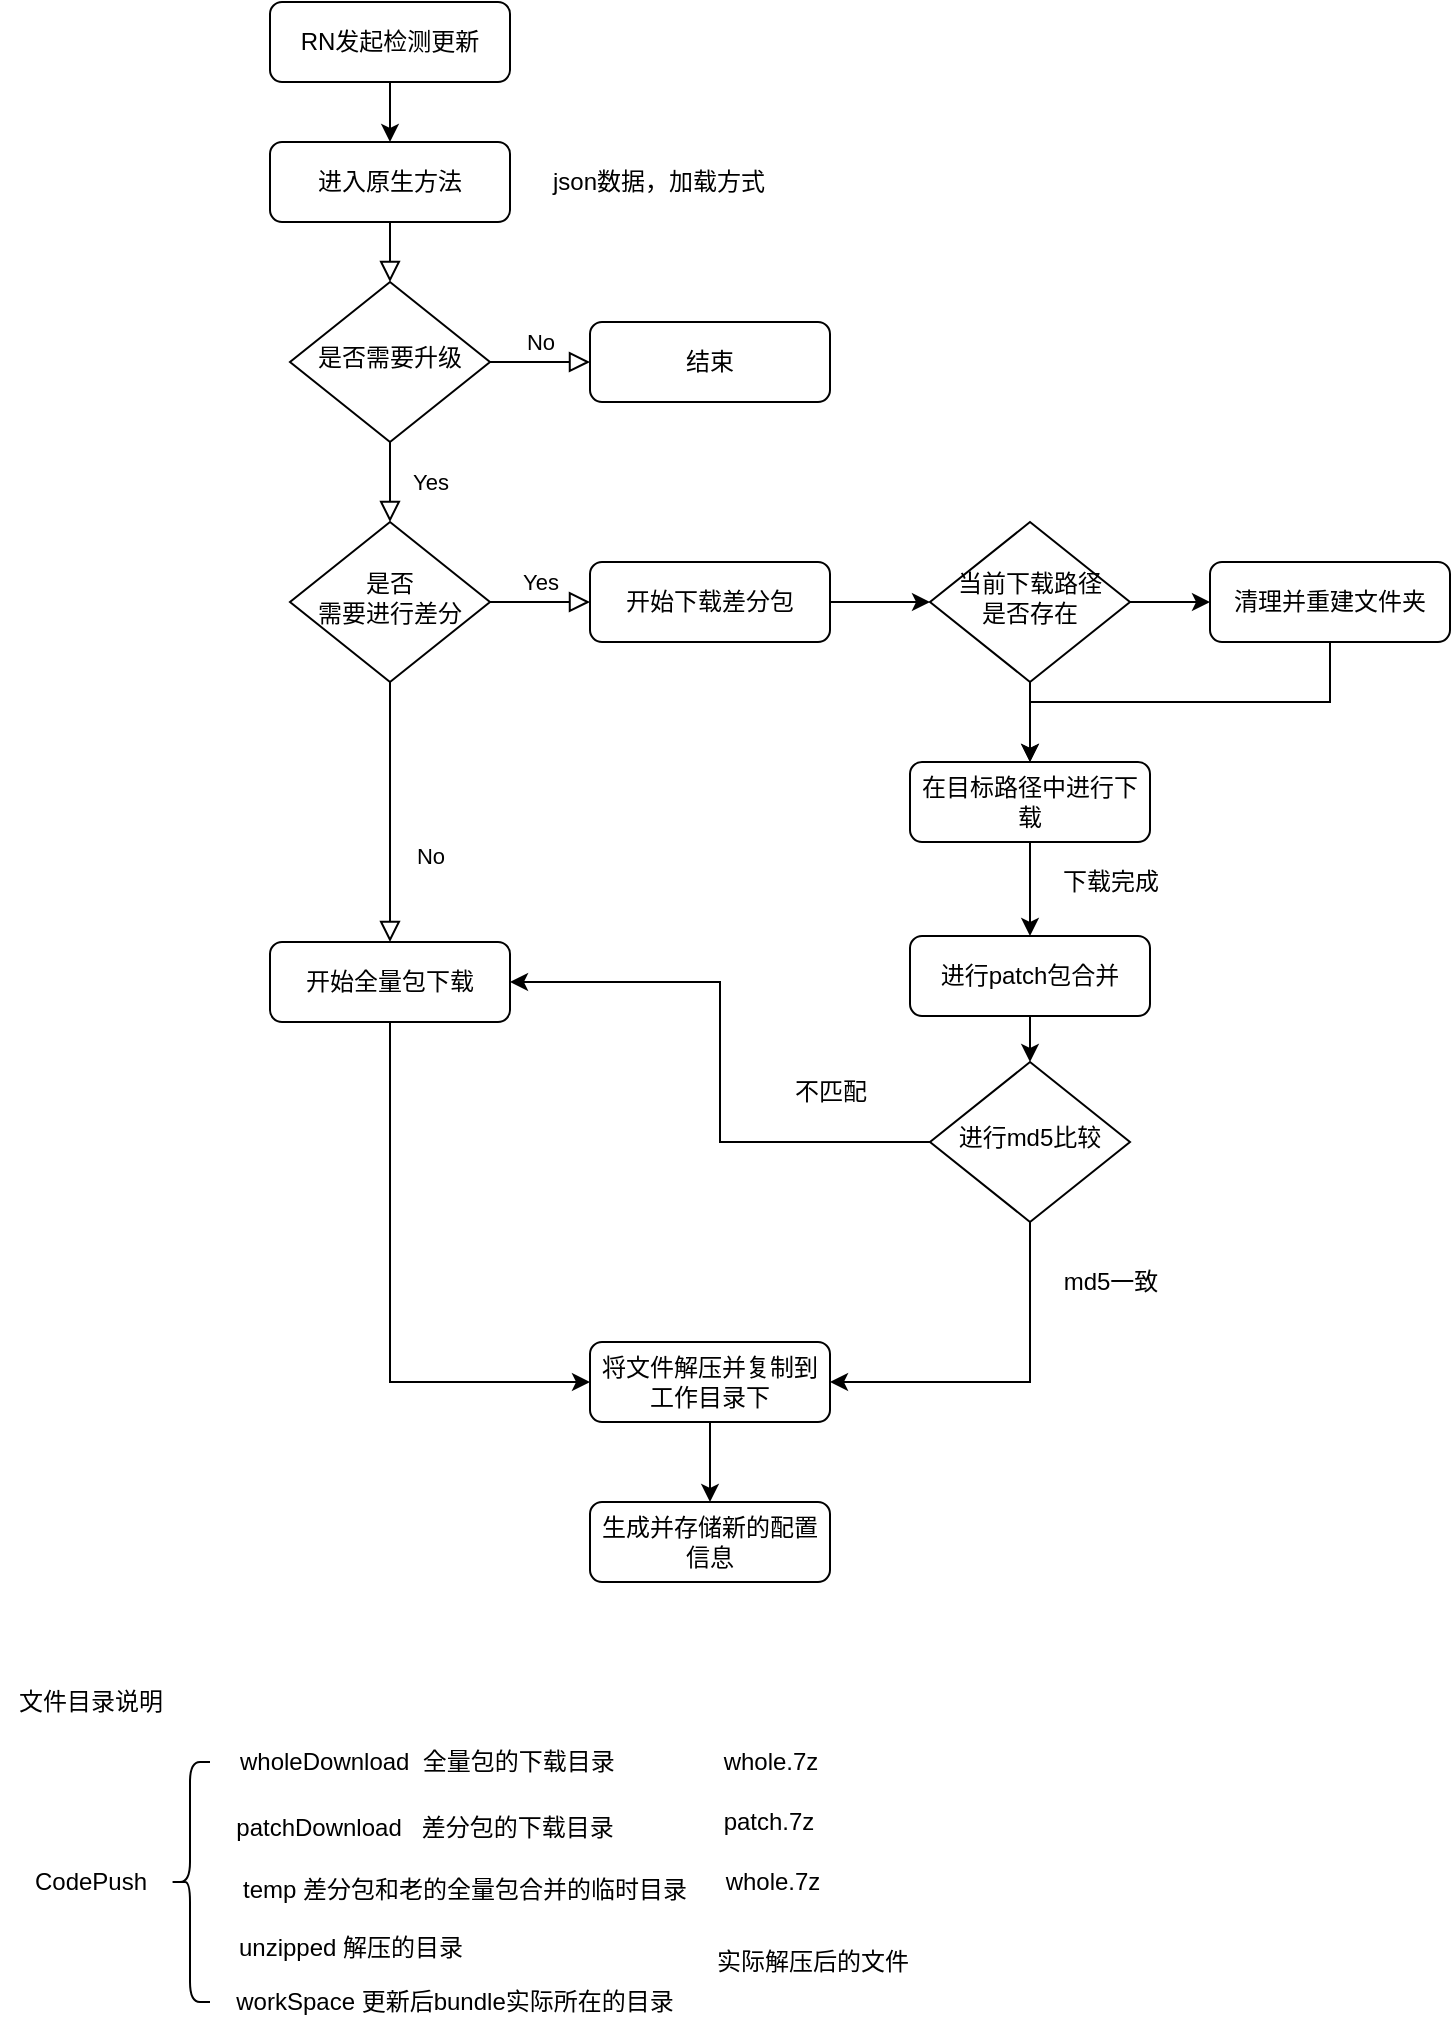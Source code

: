 <mxfile version="15.6.8" type="github" pages="2">
  <diagram id="C5RBs43oDa-KdzZeNtuy" name="Page-1">
    <mxGraphModel dx="1426" dy="746" grid="1" gridSize="10" guides="1" tooltips="1" connect="1" arrows="1" fold="1" page="1" pageScale="1" pageWidth="827" pageHeight="1169" math="0" shadow="0">
      <root>
        <mxCell id="WIyWlLk6GJQsqaUBKTNV-0" />
        <mxCell id="WIyWlLk6GJQsqaUBKTNV-1" parent="WIyWlLk6GJQsqaUBKTNV-0" />
        <mxCell id="WIyWlLk6GJQsqaUBKTNV-2" value="" style="rounded=0;html=1;jettySize=auto;orthogonalLoop=1;fontSize=11;endArrow=block;endFill=0;endSize=8;strokeWidth=1;shadow=0;labelBackgroundColor=none;edgeStyle=orthogonalEdgeStyle;" parent="WIyWlLk6GJQsqaUBKTNV-1" source="WIyWlLk6GJQsqaUBKTNV-3" target="WIyWlLk6GJQsqaUBKTNV-6" edge="1">
          <mxGeometry relative="1" as="geometry" />
        </mxCell>
        <mxCell id="WIyWlLk6GJQsqaUBKTNV-3" value="进入原生方法" style="rounded=1;whiteSpace=wrap;html=1;fontSize=12;glass=0;strokeWidth=1;shadow=0;" parent="WIyWlLk6GJQsqaUBKTNV-1" vertex="1">
          <mxGeometry x="160" y="100" width="120" height="40" as="geometry" />
        </mxCell>
        <mxCell id="WIyWlLk6GJQsqaUBKTNV-4" value="Yes" style="rounded=0;html=1;jettySize=auto;orthogonalLoop=1;fontSize=11;endArrow=block;endFill=0;endSize=8;strokeWidth=1;shadow=0;labelBackgroundColor=none;edgeStyle=orthogonalEdgeStyle;" parent="WIyWlLk6GJQsqaUBKTNV-1" source="WIyWlLk6GJQsqaUBKTNV-6" target="WIyWlLk6GJQsqaUBKTNV-10" edge="1">
          <mxGeometry y="20" relative="1" as="geometry">
            <mxPoint as="offset" />
          </mxGeometry>
        </mxCell>
        <mxCell id="WIyWlLk6GJQsqaUBKTNV-5" value="No" style="edgeStyle=orthogonalEdgeStyle;rounded=0;html=1;jettySize=auto;orthogonalLoop=1;fontSize=11;endArrow=block;endFill=0;endSize=8;strokeWidth=1;shadow=0;labelBackgroundColor=none;" parent="WIyWlLk6GJQsqaUBKTNV-1" source="WIyWlLk6GJQsqaUBKTNV-6" target="WIyWlLk6GJQsqaUBKTNV-7" edge="1">
          <mxGeometry y="10" relative="1" as="geometry">
            <mxPoint as="offset" />
          </mxGeometry>
        </mxCell>
        <mxCell id="WIyWlLk6GJQsqaUBKTNV-6" value="是否需要升级" style="rhombus;whiteSpace=wrap;html=1;shadow=0;fontFamily=Helvetica;fontSize=12;align=center;strokeWidth=1;spacing=6;spacingTop=-4;" parent="WIyWlLk6GJQsqaUBKTNV-1" vertex="1">
          <mxGeometry x="170" y="170" width="100" height="80" as="geometry" />
        </mxCell>
        <mxCell id="WIyWlLk6GJQsqaUBKTNV-7" value="结束" style="rounded=1;whiteSpace=wrap;html=1;fontSize=12;glass=0;strokeWidth=1;shadow=0;" parent="WIyWlLk6GJQsqaUBKTNV-1" vertex="1">
          <mxGeometry x="320" y="190" width="120" height="40" as="geometry" />
        </mxCell>
        <mxCell id="WIyWlLk6GJQsqaUBKTNV-8" value="No" style="rounded=0;html=1;jettySize=auto;orthogonalLoop=1;fontSize=11;endArrow=block;endFill=0;endSize=8;strokeWidth=1;shadow=0;labelBackgroundColor=none;edgeStyle=orthogonalEdgeStyle;" parent="WIyWlLk6GJQsqaUBKTNV-1" source="WIyWlLk6GJQsqaUBKTNV-10" target="WIyWlLk6GJQsqaUBKTNV-11" edge="1">
          <mxGeometry x="0.333" y="20" relative="1" as="geometry">
            <mxPoint as="offset" />
          </mxGeometry>
        </mxCell>
        <mxCell id="WIyWlLk6GJQsqaUBKTNV-9" value="Yes" style="edgeStyle=orthogonalEdgeStyle;rounded=0;html=1;jettySize=auto;orthogonalLoop=1;fontSize=11;endArrow=block;endFill=0;endSize=8;strokeWidth=1;shadow=0;labelBackgroundColor=none;" parent="WIyWlLk6GJQsqaUBKTNV-1" source="WIyWlLk6GJQsqaUBKTNV-10" target="WIyWlLk6GJQsqaUBKTNV-12" edge="1">
          <mxGeometry y="10" relative="1" as="geometry">
            <mxPoint as="offset" />
          </mxGeometry>
        </mxCell>
        <mxCell id="WIyWlLk6GJQsqaUBKTNV-10" value="是否&lt;br&gt;需要进行差分" style="rhombus;whiteSpace=wrap;html=1;shadow=0;fontFamily=Helvetica;fontSize=12;align=center;strokeWidth=1;spacing=6;spacingTop=-4;" parent="WIyWlLk6GJQsqaUBKTNV-1" vertex="1">
          <mxGeometry x="170" y="290" width="100" height="80" as="geometry" />
        </mxCell>
        <mxCell id="rElpOWa6F_HKRSrrGDhD-23" style="edgeStyle=orthogonalEdgeStyle;rounded=0;orthogonalLoop=1;jettySize=auto;html=1;exitX=0.5;exitY=1;exitDx=0;exitDy=0;entryX=0;entryY=0.5;entryDx=0;entryDy=0;" parent="WIyWlLk6GJQsqaUBKTNV-1" source="WIyWlLk6GJQsqaUBKTNV-11" target="rElpOWa6F_HKRSrrGDhD-19" edge="1">
          <mxGeometry relative="1" as="geometry" />
        </mxCell>
        <mxCell id="WIyWlLk6GJQsqaUBKTNV-11" value="开始全量包下载" style="rounded=1;whiteSpace=wrap;html=1;fontSize=12;glass=0;strokeWidth=1;shadow=0;" parent="WIyWlLk6GJQsqaUBKTNV-1" vertex="1">
          <mxGeometry x="160" y="500" width="120" height="40" as="geometry" />
        </mxCell>
        <mxCell id="rElpOWa6F_HKRSrrGDhD-9" style="edgeStyle=orthogonalEdgeStyle;rounded=0;orthogonalLoop=1;jettySize=auto;html=1;exitX=1;exitY=0.5;exitDx=0;exitDy=0;entryX=0;entryY=0.5;entryDx=0;entryDy=0;" parent="WIyWlLk6GJQsqaUBKTNV-1" source="WIyWlLk6GJQsqaUBKTNV-12" target="rElpOWa6F_HKRSrrGDhD-8" edge="1">
          <mxGeometry relative="1" as="geometry" />
        </mxCell>
        <mxCell id="WIyWlLk6GJQsqaUBKTNV-12" value="开始下载差分包" style="rounded=1;whiteSpace=wrap;html=1;fontSize=12;glass=0;strokeWidth=1;shadow=0;" parent="WIyWlLk6GJQsqaUBKTNV-1" vertex="1">
          <mxGeometry x="320" y="310" width="120" height="40" as="geometry" />
        </mxCell>
        <mxCell id="rElpOWa6F_HKRSrrGDhD-3" style="edgeStyle=orthogonalEdgeStyle;rounded=0;orthogonalLoop=1;jettySize=auto;html=1;exitX=0.5;exitY=1;exitDx=0;exitDy=0;entryX=0.5;entryY=0;entryDx=0;entryDy=0;" parent="WIyWlLk6GJQsqaUBKTNV-1" source="rElpOWa6F_HKRSrrGDhD-0" target="WIyWlLk6GJQsqaUBKTNV-3" edge="1">
          <mxGeometry relative="1" as="geometry" />
        </mxCell>
        <mxCell id="rElpOWa6F_HKRSrrGDhD-0" value="RN发起检测更新" style="rounded=1;whiteSpace=wrap;html=1;fontSize=12;glass=0;strokeWidth=1;shadow=0;" parent="WIyWlLk6GJQsqaUBKTNV-1" vertex="1">
          <mxGeometry x="160" y="30" width="120" height="40" as="geometry" />
        </mxCell>
        <mxCell id="rElpOWa6F_HKRSrrGDhD-4" value="json数据，加载方式" style="text;html=1;align=center;verticalAlign=middle;resizable=0;points=[];autosize=1;strokeColor=none;fillColor=none;" parent="WIyWlLk6GJQsqaUBKTNV-1" vertex="1">
          <mxGeometry x="294" y="110" width="120" height="20" as="geometry" />
        </mxCell>
        <mxCell id="rElpOWa6F_HKRSrrGDhD-11" style="edgeStyle=orthogonalEdgeStyle;rounded=0;orthogonalLoop=1;jettySize=auto;html=1;exitX=0.5;exitY=1;exitDx=0;exitDy=0;" parent="WIyWlLk6GJQsqaUBKTNV-1" source="rElpOWa6F_HKRSrrGDhD-5" target="rElpOWa6F_HKRSrrGDhD-7" edge="1">
          <mxGeometry relative="1" as="geometry" />
        </mxCell>
        <mxCell id="rElpOWa6F_HKRSrrGDhD-5" value="清理并重建文件夹" style="rounded=1;whiteSpace=wrap;html=1;fontSize=12;glass=0;strokeWidth=1;shadow=0;" parent="WIyWlLk6GJQsqaUBKTNV-1" vertex="1">
          <mxGeometry x="630" y="310" width="120" height="40" as="geometry" />
        </mxCell>
        <mxCell id="rElpOWa6F_HKRSrrGDhD-16" value="" style="edgeStyle=orthogonalEdgeStyle;rounded=0;orthogonalLoop=1;jettySize=auto;html=1;" parent="WIyWlLk6GJQsqaUBKTNV-1" source="rElpOWa6F_HKRSrrGDhD-6" target="rElpOWa6F_HKRSrrGDhD-15" edge="1">
          <mxGeometry relative="1" as="geometry" />
        </mxCell>
        <mxCell id="rElpOWa6F_HKRSrrGDhD-6" value="进行patch包合并" style="rounded=1;whiteSpace=wrap;html=1;fontSize=12;glass=0;strokeWidth=1;shadow=0;" parent="WIyWlLk6GJQsqaUBKTNV-1" vertex="1">
          <mxGeometry x="480" y="497" width="120" height="40" as="geometry" />
        </mxCell>
        <mxCell id="rElpOWa6F_HKRSrrGDhD-13" style="edgeStyle=orthogonalEdgeStyle;rounded=0;orthogonalLoop=1;jettySize=auto;html=1;exitX=0.5;exitY=1;exitDx=0;exitDy=0;entryX=0.5;entryY=0;entryDx=0;entryDy=0;" parent="WIyWlLk6GJQsqaUBKTNV-1" source="rElpOWa6F_HKRSrrGDhD-7" target="rElpOWa6F_HKRSrrGDhD-6" edge="1">
          <mxGeometry relative="1" as="geometry" />
        </mxCell>
        <mxCell id="rElpOWa6F_HKRSrrGDhD-7" value="在目标路径中进行下载" style="rounded=1;whiteSpace=wrap;html=1;fontSize=12;glass=0;strokeWidth=1;shadow=0;" parent="WIyWlLk6GJQsqaUBKTNV-1" vertex="1">
          <mxGeometry x="480" y="410" width="120" height="40" as="geometry" />
        </mxCell>
        <mxCell id="rElpOWa6F_HKRSrrGDhD-10" style="edgeStyle=orthogonalEdgeStyle;rounded=0;orthogonalLoop=1;jettySize=auto;html=1;exitX=1;exitY=0.5;exitDx=0;exitDy=0;entryX=0;entryY=0.5;entryDx=0;entryDy=0;" parent="WIyWlLk6GJQsqaUBKTNV-1" source="rElpOWa6F_HKRSrrGDhD-8" target="rElpOWa6F_HKRSrrGDhD-5" edge="1">
          <mxGeometry relative="1" as="geometry" />
        </mxCell>
        <mxCell id="rElpOWa6F_HKRSrrGDhD-12" style="edgeStyle=orthogonalEdgeStyle;rounded=0;orthogonalLoop=1;jettySize=auto;html=1;exitX=0.5;exitY=1;exitDx=0;exitDy=0;" parent="WIyWlLk6GJQsqaUBKTNV-1" source="rElpOWa6F_HKRSrrGDhD-8" target="rElpOWa6F_HKRSrrGDhD-7" edge="1">
          <mxGeometry relative="1" as="geometry" />
        </mxCell>
        <mxCell id="rElpOWa6F_HKRSrrGDhD-8" value="当前下载路径&lt;br&gt;是否存在" style="rhombus;whiteSpace=wrap;html=1;shadow=0;fontFamily=Helvetica;fontSize=12;align=center;strokeWidth=1;spacing=6;spacingTop=-4;" parent="WIyWlLk6GJQsqaUBKTNV-1" vertex="1">
          <mxGeometry x="490" y="290" width="100" height="80" as="geometry" />
        </mxCell>
        <mxCell id="rElpOWa6F_HKRSrrGDhD-14" value="下载完成" style="text;html=1;align=center;verticalAlign=middle;resizable=0;points=[];autosize=1;strokeColor=none;fillColor=none;" parent="WIyWlLk6GJQsqaUBKTNV-1" vertex="1">
          <mxGeometry x="550" y="460" width="60" height="20" as="geometry" />
        </mxCell>
        <mxCell id="rElpOWa6F_HKRSrrGDhD-17" style="edgeStyle=orthogonalEdgeStyle;rounded=0;orthogonalLoop=1;jettySize=auto;html=1;exitX=0;exitY=0.5;exitDx=0;exitDy=0;entryX=1;entryY=0.5;entryDx=0;entryDy=0;" parent="WIyWlLk6GJQsqaUBKTNV-1" source="rElpOWa6F_HKRSrrGDhD-15" target="WIyWlLk6GJQsqaUBKTNV-11" edge="1">
          <mxGeometry relative="1" as="geometry" />
        </mxCell>
        <mxCell id="rElpOWa6F_HKRSrrGDhD-20" style="edgeStyle=orthogonalEdgeStyle;rounded=0;orthogonalLoop=1;jettySize=auto;html=1;exitX=0.5;exitY=1;exitDx=0;exitDy=0;entryX=1;entryY=0.5;entryDx=0;entryDy=0;" parent="WIyWlLk6GJQsqaUBKTNV-1" source="rElpOWa6F_HKRSrrGDhD-15" target="rElpOWa6F_HKRSrrGDhD-19" edge="1">
          <mxGeometry relative="1" as="geometry" />
        </mxCell>
        <mxCell id="rElpOWa6F_HKRSrrGDhD-15" value="进行md5比较" style="rhombus;whiteSpace=wrap;html=1;shadow=0;fontFamily=Helvetica;fontSize=12;align=center;strokeWidth=1;spacing=6;spacingTop=-4;" parent="WIyWlLk6GJQsqaUBKTNV-1" vertex="1">
          <mxGeometry x="490" y="560" width="100" height="80" as="geometry" />
        </mxCell>
        <mxCell id="rElpOWa6F_HKRSrrGDhD-18" value="不匹配" style="text;html=1;align=center;verticalAlign=middle;resizable=0;points=[];autosize=1;strokeColor=none;fillColor=none;" parent="WIyWlLk6GJQsqaUBKTNV-1" vertex="1">
          <mxGeometry x="415" y="565" width="50" height="20" as="geometry" />
        </mxCell>
        <mxCell id="rElpOWa6F_HKRSrrGDhD-25" style="edgeStyle=orthogonalEdgeStyle;rounded=0;orthogonalLoop=1;jettySize=auto;html=1;exitX=0.5;exitY=1;exitDx=0;exitDy=0;entryX=0.5;entryY=0;entryDx=0;entryDy=0;" parent="WIyWlLk6GJQsqaUBKTNV-1" source="rElpOWa6F_HKRSrrGDhD-19" target="rElpOWa6F_HKRSrrGDhD-24" edge="1">
          <mxGeometry relative="1" as="geometry" />
        </mxCell>
        <mxCell id="rElpOWa6F_HKRSrrGDhD-19" value="将文件解压并复制到&lt;br&gt;工作目录下" style="rounded=1;whiteSpace=wrap;html=1;fontSize=12;glass=0;strokeWidth=1;shadow=0;" parent="WIyWlLk6GJQsqaUBKTNV-1" vertex="1">
          <mxGeometry x="320" y="700" width="120" height="40" as="geometry" />
        </mxCell>
        <mxCell id="rElpOWa6F_HKRSrrGDhD-21" value="md5一致" style="text;html=1;align=center;verticalAlign=middle;resizable=0;points=[];autosize=1;strokeColor=none;fillColor=none;" parent="WIyWlLk6GJQsqaUBKTNV-1" vertex="1">
          <mxGeometry x="550" y="660" width="60" height="20" as="geometry" />
        </mxCell>
        <mxCell id="rElpOWa6F_HKRSrrGDhD-24" value="生成并存储新的配置信息" style="rounded=1;whiteSpace=wrap;html=1;fontSize=12;glass=0;strokeWidth=1;shadow=0;" parent="WIyWlLk6GJQsqaUBKTNV-1" vertex="1">
          <mxGeometry x="320" y="780" width="120" height="40" as="geometry" />
        </mxCell>
        <mxCell id="rElpOWa6F_HKRSrrGDhD-26" value="" style="shape=curlyBracket;whiteSpace=wrap;html=1;rounded=1;size=0.5;" parent="WIyWlLk6GJQsqaUBKTNV-1" vertex="1">
          <mxGeometry x="110" y="910" width="20" height="120" as="geometry" />
        </mxCell>
        <mxCell id="rElpOWa6F_HKRSrrGDhD-27" value="CodePush" style="text;html=1;align=center;verticalAlign=middle;resizable=0;points=[];autosize=1;strokeColor=none;fillColor=none;" parent="WIyWlLk6GJQsqaUBKTNV-1" vertex="1">
          <mxGeometry x="35" y="960" width="70" height="20" as="geometry" />
        </mxCell>
        <mxCell id="rElpOWa6F_HKRSrrGDhD-28" value="文件目录说明" style="text;html=1;align=center;verticalAlign=middle;resizable=0;points=[];autosize=1;strokeColor=none;fillColor=none;" parent="WIyWlLk6GJQsqaUBKTNV-1" vertex="1">
          <mxGeometry x="25" y="870" width="90" height="20" as="geometry" />
        </mxCell>
        <mxCell id="rElpOWa6F_HKRSrrGDhD-29" value="wholeDownload&amp;nbsp; 全量包的下载目录" style="text;html=1;align=left;verticalAlign=middle;resizable=0;points=[];autosize=1;strokeColor=none;fillColor=none;" parent="WIyWlLk6GJQsqaUBKTNV-1" vertex="1">
          <mxGeometry x="143" y="900" width="200" height="20" as="geometry" />
        </mxCell>
        <mxCell id="rElpOWa6F_HKRSrrGDhD-30" value="patchDownload&amp;nbsp; &amp;nbsp;差分包的下载目录" style="text;html=1;align=center;verticalAlign=middle;resizable=0;points=[];autosize=1;strokeColor=none;fillColor=none;" parent="WIyWlLk6GJQsqaUBKTNV-1" vertex="1">
          <mxGeometry x="137" y="933" width="200" height="20" as="geometry" />
        </mxCell>
        <mxCell id="rElpOWa6F_HKRSrrGDhD-31" value="temp 差分包和老的全量包合并的临时目录" style="text;html=1;align=center;verticalAlign=middle;resizable=0;points=[];autosize=1;strokeColor=none;fillColor=none;" parent="WIyWlLk6GJQsqaUBKTNV-1" vertex="1">
          <mxGeometry x="137" y="964" width="240" height="20" as="geometry" />
        </mxCell>
        <mxCell id="rElpOWa6F_HKRSrrGDhD-33" value="unzipped 解压的目录" style="text;html=1;align=center;verticalAlign=middle;resizable=0;points=[];autosize=1;strokeColor=none;fillColor=none;" parent="WIyWlLk6GJQsqaUBKTNV-1" vertex="1">
          <mxGeometry x="135" y="993" width="130" height="20" as="geometry" />
        </mxCell>
        <mxCell id="rElpOWa6F_HKRSrrGDhD-34" value="workSpace 更新后bundle实际所在的目录" style="text;html=1;align=center;verticalAlign=middle;resizable=0;points=[];autosize=1;strokeColor=none;fillColor=none;" parent="WIyWlLk6GJQsqaUBKTNV-1" vertex="1">
          <mxGeometry x="137" y="1020" width="230" height="20" as="geometry" />
        </mxCell>
        <mxCell id="rElpOWa6F_HKRSrrGDhD-35" value="whole.7z" style="text;html=1;align=center;verticalAlign=middle;resizable=0;points=[];autosize=1;strokeColor=none;fillColor=none;" parent="WIyWlLk6GJQsqaUBKTNV-1" vertex="1">
          <mxGeometry x="380" y="900" width="60" height="20" as="geometry" />
        </mxCell>
        <mxCell id="rElpOWa6F_HKRSrrGDhD-36" value="patch.7z" style="text;html=1;align=center;verticalAlign=middle;resizable=0;points=[];autosize=1;strokeColor=none;fillColor=none;" parent="WIyWlLk6GJQsqaUBKTNV-1" vertex="1">
          <mxGeometry x="379" y="930" width="60" height="20" as="geometry" />
        </mxCell>
        <mxCell id="rElpOWa6F_HKRSrrGDhD-37" value="whole.7z" style="text;html=1;align=center;verticalAlign=middle;resizable=0;points=[];autosize=1;strokeColor=none;fillColor=none;" parent="WIyWlLk6GJQsqaUBKTNV-1" vertex="1">
          <mxGeometry x="380.5" y="960" width="60" height="20" as="geometry" />
        </mxCell>
        <mxCell id="rElpOWa6F_HKRSrrGDhD-38" value="实际解压后的文件" style="text;html=1;align=center;verticalAlign=middle;resizable=0;points=[];autosize=1;strokeColor=none;fillColor=none;" parent="WIyWlLk6GJQsqaUBKTNV-1" vertex="1">
          <mxGeometry x="375.5" y="1000" width="110" height="20" as="geometry" />
        </mxCell>
      </root>
    </mxGraphModel>
  </diagram>
  <diagram id="W8wnbmSTOGEU2pgaqwfK" name="第 2 页">
    <mxGraphModel dx="1426" dy="746" grid="0" gridSize="10" guides="1" tooltips="1" connect="1" arrows="1" fold="1" page="1" pageScale="1" pageWidth="3300" pageHeight="2339" math="0" shadow="0">
      <root>
        <mxCell id="2FAXvyK_8TZZ7jOZVoMo-0" />
        <mxCell id="2FAXvyK_8TZZ7jOZVoMo-1" parent="2FAXvyK_8TZZ7jOZVoMo-0" />
        <mxCell id="2FAXvyK_8TZZ7jOZVoMo-2" value="RN Component" style="rounded=0;whiteSpace=wrap;html=1;fillColor=#FFCCFF;strokeColor=none;strokeWidth=3;" vertex="1" parent="2FAXvyK_8TZZ7jOZVoMo-1">
          <mxGeometry x="350" y="199" width="420" height="40" as="geometry" />
        </mxCell>
        <mxCell id="2FAXvyK_8TZZ7jOZVoMo-3" value="RN 基建" style="rounded=0;whiteSpace=wrap;html=1;fillColor=#E5CCFF;strokeColor=none;strokeWidth=3;fontColor=#333333;" vertex="1" parent="2FAXvyK_8TZZ7jOZVoMo-1">
          <mxGeometry x="350" y="256" width="420" height="40" as="geometry" />
        </mxCell>
        <mxCell id="2FAXvyK_8TZZ7jOZVoMo-4" value="Bridge" style="rounded=0;whiteSpace=wrap;html=1;strokeColor=none;strokeWidth=3;fillColor=#f8cecc;" vertex="1" parent="2FAXvyK_8TZZ7jOZVoMo-1">
          <mxGeometry x="350" y="310" width="130" height="40" as="geometry" />
        </mxCell>
        <mxCell id="2FAXvyK_8TZZ7jOZVoMo-5" value="Code Push" style="rounded=0;whiteSpace=wrap;html=1;strokeColor=none;strokeWidth=3;fillColor=#f8cecc;" vertex="1" parent="2FAXvyK_8TZZ7jOZVoMo-1">
          <mxGeometry x="495" y="310" width="130" height="40" as="geometry" />
        </mxCell>
        <mxCell id="2FAXvyK_8TZZ7jOZVoMo-6" value="其他" style="rounded=0;whiteSpace=wrap;html=1;strokeColor=none;strokeWidth=3;fillColor=#f8cecc;" vertex="1" parent="2FAXvyK_8TZZ7jOZVoMo-1">
          <mxGeometry x="641" y="310" width="130" height="40" as="geometry" />
        </mxCell>
        <mxCell id="2FAXvyK_8TZZ7jOZVoMo-7" value="" style="rounded=0;whiteSpace=wrap;html=1;strokeColor=none;strokeWidth=3;fillColor=#b1ddf0;" vertex="1" parent="2FAXvyK_8TZZ7jOZVoMo-1">
          <mxGeometry x="350" y="365" width="420" height="93" as="geometry" />
        </mxCell>
        <mxCell id="2FAXvyK_8TZZ7jOZVoMo-8" value="路由" style="rounded=1;whiteSpace=wrap;html=1;strokeColor=none;strokeWidth=3;" vertex="1" parent="2FAXvyK_8TZZ7jOZVoMo-1">
          <mxGeometry x="362" y="375" width="80" height="30" as="geometry" />
        </mxCell>
        <mxCell id="2FAXvyK_8TZZ7jOZVoMo-9" value="日志" style="rounded=1;whiteSpace=wrap;html=1;strokeColor=none;strokeWidth=3;" vertex="1" parent="2FAXvyK_8TZZ7jOZVoMo-1">
          <mxGeometry x="465" y="375" width="80" height="30" as="geometry" />
        </mxCell>
        <mxCell id="2FAXvyK_8TZZ7jOZVoMo-10" value="定位" style="rounded=1;whiteSpace=wrap;html=1;strokeColor=none;strokeWidth=3;" vertex="1" parent="2FAXvyK_8TZZ7jOZVoMo-1">
          <mxGeometry x="570" y="375" width="80" height="30" as="geometry" />
        </mxCell>
        <mxCell id="2FAXvyK_8TZZ7jOZVoMo-11" value="生命周期" style="rounded=1;whiteSpace=wrap;html=1;strokeColor=none;strokeWidth=3;" vertex="1" parent="2FAXvyK_8TZZ7jOZVoMo-1">
          <mxGeometry x="676" y="375" width="80" height="30" as="geometry" />
        </mxCell>
        <mxCell id="2FAXvyK_8TZZ7jOZVoMo-12" value="图片" style="rounded=1;whiteSpace=wrap;html=1;strokeColor=none;strokeWidth=3;" vertex="1" parent="2FAXvyK_8TZZ7jOZVoMo-1">
          <mxGeometry x="362" y="416" width="80" height="30" as="geometry" />
        </mxCell>
        <mxCell id="2FAXvyK_8TZZ7jOZVoMo-13" value="分享" style="rounded=1;whiteSpace=wrap;html=1;strokeColor=none;strokeWidth=3;" vertex="1" parent="2FAXvyK_8TZZ7jOZVoMo-1">
          <mxGeometry x="465" y="416" width="80" height="30" as="geometry" />
        </mxCell>
        <mxCell id="2FAXvyK_8TZZ7jOZVoMo-14" value="其他原生组件" style="rounded=1;whiteSpace=wrap;html=1;strokeColor=none;strokeWidth=3;" vertex="1" parent="2FAXvyK_8TZZ7jOZVoMo-1">
          <mxGeometry x="572" y="416" width="105" height="30" as="geometry" />
        </mxCell>
        <mxCell id="2FAXvyK_8TZZ7jOZVoMo-15" value="Android 原生服务" style="rounded=0;whiteSpace=wrap;html=1;fillColor=#f5f5f5;strokeColor=none;strokeWidth=3;fontColor=#333333;" vertex="1" parent="2FAXvyK_8TZZ7jOZVoMo-1">
          <mxGeometry x="350" y="473" width="205" height="40" as="geometry" />
        </mxCell>
        <mxCell id="2FAXvyK_8TZZ7jOZVoMo-16" value="IOS 原生服务" style="rounded=0;whiteSpace=wrap;html=1;fillColor=#f5f5f5;strokeColor=none;strokeWidth=3;fontColor=#333333;" vertex="1" parent="2FAXvyK_8TZZ7jOZVoMo-1">
          <mxGeometry x="565" y="473" width="205" height="40" as="geometry" />
        </mxCell>
        <mxCell id="2FAXvyK_8TZZ7jOZVoMo-17" value="" style="rounded=0;whiteSpace=wrap;html=1;strokeColor=default;strokeWidth=1;fillColor=none;dashed=1;" vertex="1" parent="2FAXvyK_8TZZ7jOZVoMo-1">
          <mxGeometry x="330" y="183" width="465" height="349" as="geometry" />
        </mxCell>
      </root>
    </mxGraphModel>
  </diagram>
</mxfile>
